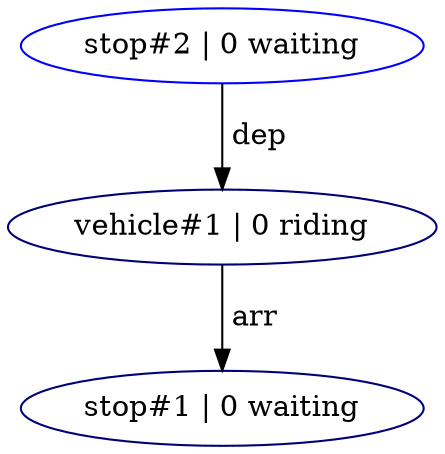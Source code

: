 digraph G
{
  vehicle1 [ label="vehicle#1 | 0 riding", color="#000077"];

  stop1 [ label="stop#1 | 0 waiting", color="#000077"];
  stop2 [ label="stop#2 | 0 waiting", color="#0000FF"];

  stop2 -> vehicle1 [ label=" dep" ];
  vehicle1 -> stop1 [ label=" arr" ];
}
